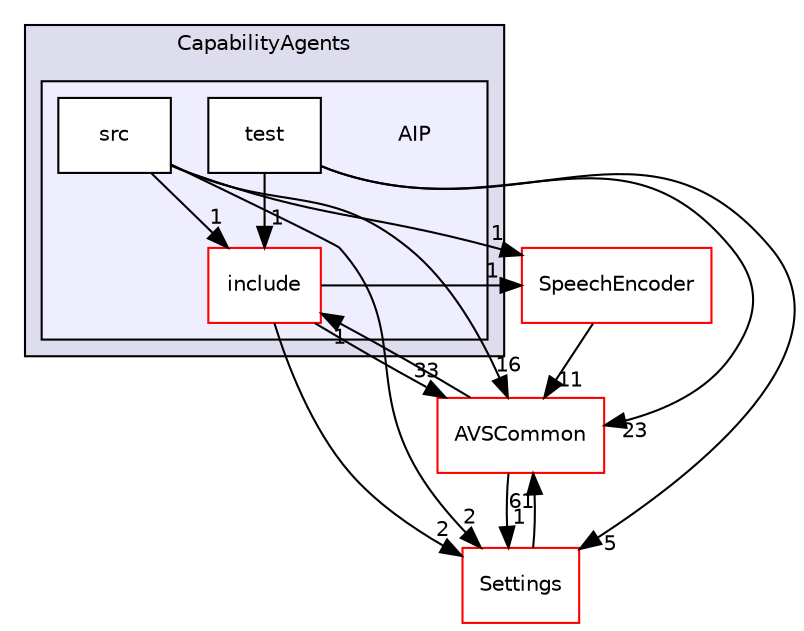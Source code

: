 digraph "/workplace/avs-device-sdk/CapabilityAgents/AIP" {
  compound=true
  node [ fontsize="10", fontname="Helvetica"];
  edge [ labelfontsize="10", labelfontname="Helvetica"];
  subgraph clusterdir_7cf910bd1d7603f12ef47ff650cec893 {
    graph [ bgcolor="#ddddee", pencolor="black", label="CapabilityAgents" fontname="Helvetica", fontsize="10", URL="dir_7cf910bd1d7603f12ef47ff650cec893.html"]
  subgraph clusterdir_cc045affa42b6b559da6861739bda652 {
    graph [ bgcolor="#eeeeff", pencolor="black", label="" URL="dir_cc045affa42b6b559da6861739bda652.html"];
    dir_cc045affa42b6b559da6861739bda652 [shape=plaintext label="AIP"];
    dir_7702e81a4574d959c78d0e2207e83661 [shape=box label="include" color="red" fillcolor="white" style="filled" URL="dir_7702e81a4574d959c78d0e2207e83661.html"];
    dir_15792639ff4eff63dfc041d0e0e489e3 [shape=box label="src" color="black" fillcolor="white" style="filled" URL="dir_15792639ff4eff63dfc041d0e0e489e3.html"];
    dir_c126307dad2bc8e0908757440f56d24d [shape=box label="test" color="black" fillcolor="white" style="filled" URL="dir_c126307dad2bc8e0908757440f56d24d.html"];
  }
  }
  dir_6b07903b29b547047bfa8a8b819c80bf [shape=box label="SpeechEncoder" fillcolor="white" style="filled" color="red" URL="dir_6b07903b29b547047bfa8a8b819c80bf.html"];
  dir_8ae0dd75af039a94f4269584fb8eef13 [shape=box label="Settings" fillcolor="white" style="filled" color="red" URL="dir_8ae0dd75af039a94f4269584fb8eef13.html"];
  dir_13e65effb2bde530b17b3d5eefcd0266 [shape=box label="AVSCommon" fillcolor="white" style="filled" color="red" URL="dir_13e65effb2bde530b17b3d5eefcd0266.html"];
  dir_c126307dad2bc8e0908757440f56d24d->dir_7702e81a4574d959c78d0e2207e83661 [headlabel="1", labeldistance=1.5 headhref="dir_000362_000359.html"];
  dir_c126307dad2bc8e0908757440f56d24d->dir_8ae0dd75af039a94f4269584fb8eef13 [headlabel="5", labeldistance=1.5 headhref="dir_000362_000588.html"];
  dir_c126307dad2bc8e0908757440f56d24d->dir_13e65effb2bde530b17b3d5eefcd0266 [headlabel="23", labeldistance=1.5 headhref="dir_000362_000017.html"];
  dir_15792639ff4eff63dfc041d0e0e489e3->dir_6b07903b29b547047bfa8a8b819c80bf [headlabel="1", labeldistance=1.5 headhref="dir_000361_000634.html"];
  dir_15792639ff4eff63dfc041d0e0e489e3->dir_7702e81a4574d959c78d0e2207e83661 [headlabel="1", labeldistance=1.5 headhref="dir_000361_000359.html"];
  dir_15792639ff4eff63dfc041d0e0e489e3->dir_8ae0dd75af039a94f4269584fb8eef13 [headlabel="2", labeldistance=1.5 headhref="dir_000361_000588.html"];
  dir_15792639ff4eff63dfc041d0e0e489e3->dir_13e65effb2bde530b17b3d5eefcd0266 [headlabel="16", labeldistance=1.5 headhref="dir_000361_000017.html"];
  dir_6b07903b29b547047bfa8a8b819c80bf->dir_13e65effb2bde530b17b3d5eefcd0266 [headlabel="11", labeldistance=1.5 headhref="dir_000634_000017.html"];
  dir_7702e81a4574d959c78d0e2207e83661->dir_6b07903b29b547047bfa8a8b819c80bf [headlabel="1", labeldistance=1.5 headhref="dir_000359_000634.html"];
  dir_7702e81a4574d959c78d0e2207e83661->dir_8ae0dd75af039a94f4269584fb8eef13 [headlabel="2", labeldistance=1.5 headhref="dir_000359_000588.html"];
  dir_7702e81a4574d959c78d0e2207e83661->dir_13e65effb2bde530b17b3d5eefcd0266 [headlabel="33", labeldistance=1.5 headhref="dir_000359_000017.html"];
  dir_8ae0dd75af039a94f4269584fb8eef13->dir_13e65effb2bde530b17b3d5eefcd0266 [headlabel="61", labeldistance=1.5 headhref="dir_000588_000017.html"];
  dir_13e65effb2bde530b17b3d5eefcd0266->dir_7702e81a4574d959c78d0e2207e83661 [headlabel="1", labeldistance=1.5 headhref="dir_000017_000359.html"];
  dir_13e65effb2bde530b17b3d5eefcd0266->dir_8ae0dd75af039a94f4269584fb8eef13 [headlabel="1", labeldistance=1.5 headhref="dir_000017_000588.html"];
}
